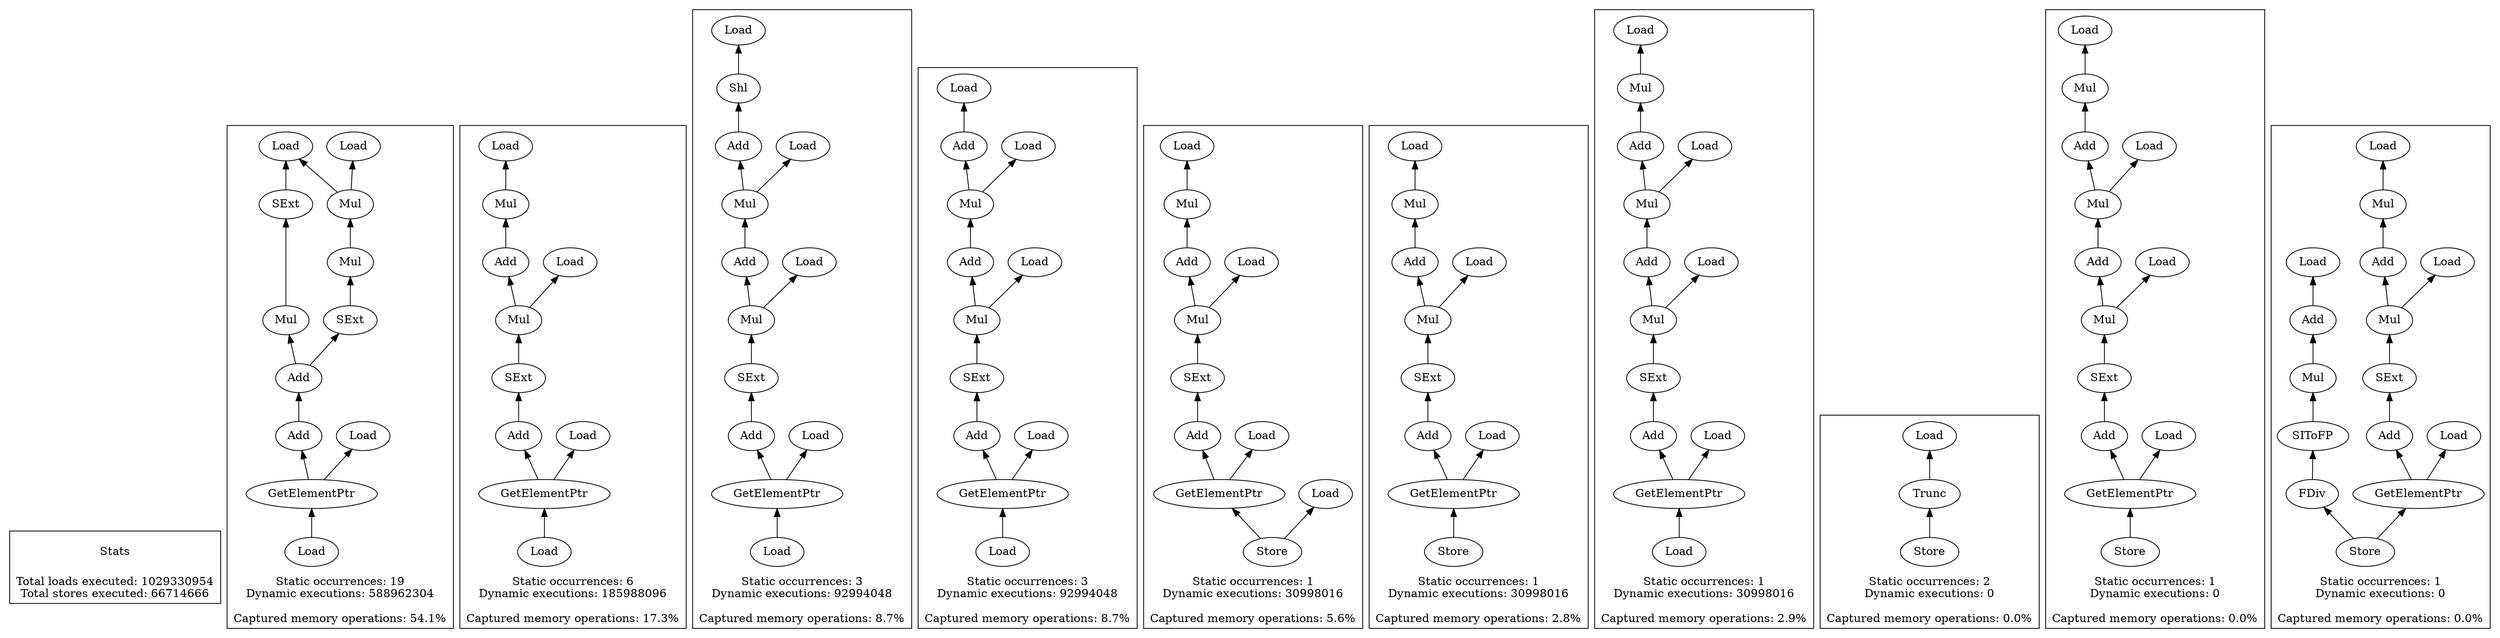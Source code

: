 strict digraph {
rankdir=BT
subgraph {
Stats [shape=plaintext]
cluster=true
label="Total loads executed: 1029330954\nTotal stores executed: 66714666"
}
subgraph {
"0_624" [label="Add"]
"0_516" [label="Add"]
"0_624" -> "0_516"
"0_515" [label="Mul"]
"0_516" -> "0_515"
"0_483" [label="SExt"]
"0_516" -> "0_483"
"0_625" [label="GetElementPtr"]
"0_625" -> "0_624"
"0_514" [label="Load"]
"0_625" -> "0_514"
{
rank=min
comment=<Ids: 626, 632, 641, 648, 651, 655, 659, 667, 670, 675, 679, 687, 690, 694, 698, 706, 713, 720, 731>
"0_626" [label="Load"]
}
"0_626" -> "0_625"
"0_436" [label="Mul"]
"0_426" [label="Load"]
"0_436" -> "0_426"
"0_423" [label="Load"]
"0_436" -> "0_423"
"0_474" [label="Mul"]
"0_474" -> "0_436"
"0_457" [label="SExt"]
"0_515" -> "0_457"
"0_457" -> "0_426"
"0_483" -> "0_474"
cluster=true
label="Static occurrences: 19\nDynamic executions: 588962304\n\nCaptured memory operations: 54.1%"
}
subgraph {
"1_512" [label="Add"]
"1_510" [label="Mul"]
"1_512" -> "1_510"
"1_621" [label="Add"]
"1_605" [label="SExt"]
"1_621" -> "1_605"
"1_622" [label="GetElementPtr"]
"1_622" -> "1_621"
"1_506" [label="Load"]
"1_622" -> "1_506"
{
rank=min
comment=<Ids: 623, 645, 703, 724, 736, 777>
"1_623" [label="Load"]
}
"1_623" -> "1_622"
"1_513" [label="Mul"]
"1_513" -> "1_512"
"1_509" [label="Load"]
"1_513" -> "1_509"
"1_508" [label="Load"]
"1_510" -> "1_508"
"1_605" -> "1_513"
cluster=true
label="Static occurrences: 6\nDynamic executions: 185988096\n\nCaptured memory operations: 17.3%"
}
subgraph {
"2_529" [label="Add"]
"2_527" [label="Mul"]
"2_529" -> "2_527"
"2_635" [label="Add"]
"2_607" [label="SExt"]
"2_635" -> "2_607"
"2_526" [label="Add"]
"2_525" [label="Shl"]
"2_526" -> "2_525"
"2_636" [label="GetElementPtr"]
"2_636" -> "2_635"
"2_506" [label="Load"]
"2_636" -> "2_506"
{
rank=min
comment=<Ids: 637, 684, 717>
"2_637" [label="Load"]
}
"2_637" -> "2_636"
"2_527" -> "2_526"
"2_530" [label="Mul"]
"2_530" -> "2_529"
"2_509" [label="Load"]
"2_530" -> "2_509"
"2_508" [label="Load"]
"2_527" -> "2_508"
"2_607" -> "2_530"
"2_507" [label="Load"]
"2_525" -> "2_507"
cluster=true
label="Static occurrences: 3\nDynamic executions: 92994048\n\nCaptured memory operations: 8.7%"
}
subgraph {
"3_517" [label="Add"]
"3_507" [label="Load"]
"3_517" -> "3_507"
"3_520" [label="Add"]
"3_518" [label="Mul"]
"3_520" -> "3_518"
"3_627" [label="Add"]
"3_606" [label="SExt"]
"3_627" -> "3_606"
"3_628" [label="GetElementPtr"]
"3_628" -> "3_627"
"3_506" [label="Load"]
"3_628" -> "3_506"
{
rank=min
comment=<Ids: 629, 664, 710>
"3_629" [label="Load"]
}
"3_629" -> "3_628"
"3_521" [label="Mul"]
"3_521" -> "3_520"
"3_518" -> "3_517"
"3_509" [label="Load"]
"3_521" -> "3_509"
"3_508" [label="Load"]
"3_518" -> "3_508"
"3_606" -> "3_521"
cluster=true
label="Static occurrences: 3\nDynamic executions: 92994048\n\nCaptured memory operations: 8.7%"
}
subgraph {
"4_769" [label="Add"]
"4_756" [label="Mul"]
"4_769" -> "4_756"
"4_778" [label="Add"]
"4_772" [label="SExt"]
"4_778" -> "4_772"
"4_779" [label="GetElementPtr"]
"4_779" -> "4_778"
"4_767" [label="Load"]
"4_779" -> "4_767"
"4_770" [label="Mul"]
"4_770" -> "4_769"
"4_426" [label="Load"]
"4_770" -> "4_426"
"4_423" [label="Load"]
"4_756" -> "4_423"
"4_772" -> "4_770"
{
rank=min
comment=<Ids: 780>
"4_780" [label="Store"]
}
"4_780" -> "4_779"
"4_777" [label="Load"]
"4_780" -> "4_777"
cluster=true
label="Static occurrences: 1\nDynamic executions: 30998016\n\nCaptured memory operations: 5.6%"
}
subgraph {
"5_603" [label="Add"]
"5_601" [label="Mul"]
"5_603" -> "5_601"
"5_741" [label="Add"]
"5_617" [label="SExt"]
"5_741" -> "5_617"
"5_742" [label="GetElementPtr"]
"5_742" -> "5_741"
"5_598" [label="Load"]
"5_742" -> "5_598"
"5_604" [label="Mul"]
"5_604" -> "5_603"
"5_599" [label="Load"]
"5_601" -> "5_599"
"5_600" [label="Load"]
"5_604" -> "5_600"
"5_617" -> "5_604"
{
rank=min
comment=<Ids: 743>
"5_743" [label="Store"]
}
"5_743" -> "5_742"
cluster=true
label="Static occurrences: 1\nDynamic executions: 30998016\n\nCaptured memory operations: 2.8%"
}
subgraph {
"6_586" [label="Add"]
"6_585" [label="Mul"]
"6_586" -> "6_585"
"6_589" [label="Add"]
"6_587" [label="Mul"]
"6_589" -> "6_587"
"6_726" [label="Add"]
"6_615" [label="SExt"]
"6_726" -> "6_615"
"6_727" [label="GetElementPtr"]
"6_727" -> "6_726"
"6_506" [label="Load"]
"6_727" -> "6_506"
{
rank=min
comment=<Ids: 728>
"6_728" [label="Load"]
}
"6_728" -> "6_727"
"6_587" -> "6_586"
"6_590" [label="Mul"]
"6_590" -> "6_589"
"6_508" [label="Load"]
"6_587" -> "6_508"
"6_509" [label="Load"]
"6_590" -> "6_509"
"6_507" [label="Load"]
"6_585" -> "6_507"
"6_615" -> "6_590"
cluster=true
label="Static occurrences: 1\nDynamic executions: 30998016\n\nCaptured memory operations: 2.9%"
}
subgraph {
{
rank=min
comment=<Ids: 869, 873>
"7_869" [label="Store"]
}
"7_868" [label="Trunc"]
"7_869" -> "7_868"
"7_866" [label="Load"]
"7_868" -> "7_866"
cluster=true
label="Static occurrences: 2\nDynamic executions: 0\n\nCaptured memory operations: 0.0%"
}
subgraph {
"8_393" [label="Add"]
"8_386" [label="Mul"]
"8_393" -> "8_386"
"8_401" [label="Add"]
"8_394" [label="Mul"]
"8_401" -> "8_394"
"8_406" [label="Add"]
"8_403" [label="SExt"]
"8_406" -> "8_403"
"8_407" [label="GetElementPtr"]
"8_407" -> "8_406"
"8_399" [label="Load"]
"8_407" -> "8_399"
"8_394" -> "8_393"
"8_402" [label="Mul"]
"8_402" -> "8_401"
"8_383" [label="Load"]
"8_394" -> "8_383"
"8_379" [label="Load"]
"8_386" -> "8_379"
"8_391" [label="Load"]
"8_402" -> "8_391"
"8_403" -> "8_402"
{
rank=min
comment=<Ids: 408>
"8_408" [label="Store"]
}
"8_408" -> "8_407"
cluster=true
label="Static occurrences: 1\nDynamic executions: 0\n\nCaptured memory operations: 0.0%"
}
subgraph {
"9_341" [label="Add"]
"9_334" [label="Load"]
"9_341" -> "9_334"
"9_360" [label="Add"]
"9_353" [label="Mul"]
"9_360" -> "9_353"
"9_365" [label="Add"]
"9_362" [label="SExt"]
"9_365" -> "9_362"
"9_352" [label="FDiv"]
"9_343" [label="SIToFP"]
"9_352" -> "9_343"
"9_366" [label="GetElementPtr"]
"9_366" -> "9_365"
"9_358" [label="Load"]
"9_366" -> "9_358"
"9_361" [label="Mul"]
"9_361" -> "9_360"
"9_342" [label="Mul"]
"9_342" -> "9_341"
"9_338" [label="Load"]
"9_353" -> "9_338"
"9_348" [label="Load"]
"9_361" -> "9_348"
"9_362" -> "9_361"
"9_343" -> "9_342"
{
rank=min
comment=<Ids: 367>
"9_367" [label="Store"]
}
"9_367" -> "9_352"
"9_367" -> "9_366"
cluster=true
label="Static occurrences: 1\nDynamic executions: 0\n\nCaptured memory operations: 0.0%"
}
}
